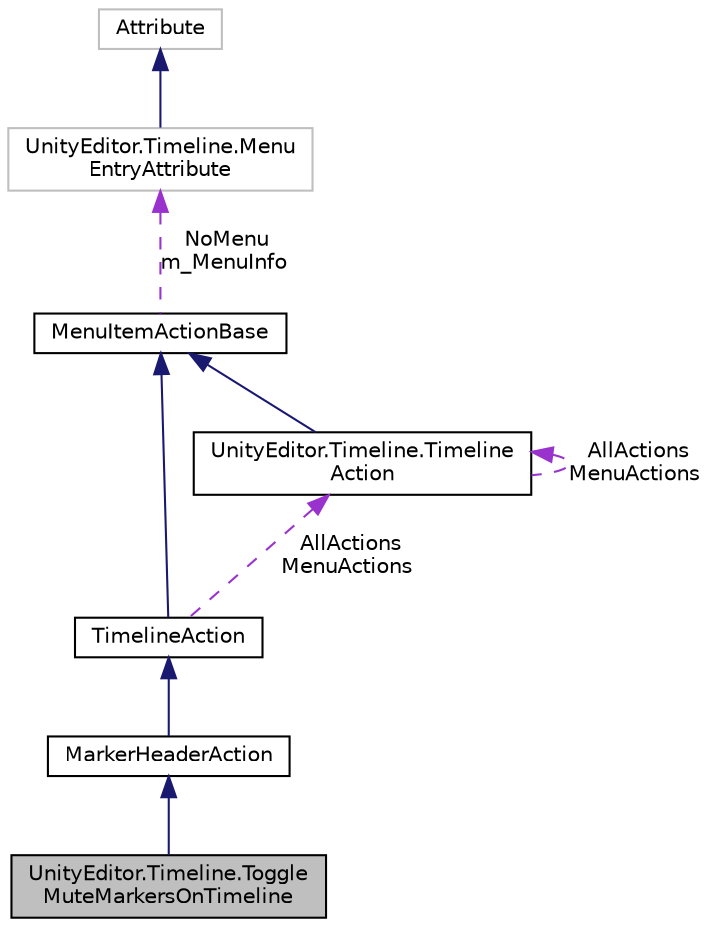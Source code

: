 digraph "UnityEditor.Timeline.ToggleMuteMarkersOnTimeline"
{
 // LATEX_PDF_SIZE
  edge [fontname="Helvetica",fontsize="10",labelfontname="Helvetica",labelfontsize="10"];
  node [fontname="Helvetica",fontsize="10",shape=record];
  Node1 [label="UnityEditor.Timeline.Toggle\lMuteMarkersOnTimeline",height=0.2,width=0.4,color="black", fillcolor="grey75", style="filled", fontcolor="black",tooltip=" "];
  Node2 -> Node1 [dir="back",color="midnightblue",fontsize="10",style="solid",fontname="Helvetica"];
  Node2 [label="MarkerHeaderAction",height=0.2,width=0.4,color="black", fillcolor="white", style="filled",URL="$class_unity_editor_1_1_timeline_1_1_marker_header_action.html",tooltip=" "];
  Node3 -> Node2 [dir="back",color="midnightblue",fontsize="10",style="solid",fontname="Helvetica"];
  Node3 [label="TimelineAction",height=0.2,width=0.4,color="black", fillcolor="white", style="filled",URL="$class_unity_editor_1_1_timeline_1_1_timeline_action.html",tooltip=" "];
  Node4 -> Node3 [dir="back",color="midnightblue",fontsize="10",style="solid",fontname="Helvetica"];
  Node4 [label="MenuItemActionBase",height=0.2,width=0.4,color="black", fillcolor="white", style="filled",URL="$class_unity_editor_1_1_timeline_1_1_menu_item_action_base.html",tooltip=" "];
  Node5 -> Node4 [dir="back",color="darkorchid3",fontsize="10",style="dashed",label=" NoMenu\nm_MenuInfo" ,fontname="Helvetica"];
  Node5 [label="UnityEditor.Timeline.Menu\lEntryAttribute",height=0.2,width=0.4,color="grey75", fillcolor="white", style="filled",tooltip="Used to indicate path and priority of classes that are auto added to the menu"];
  Node6 -> Node5 [dir="back",color="midnightblue",fontsize="10",style="solid",fontname="Helvetica"];
  Node6 [label="Attribute",height=0.2,width=0.4,color="grey75", fillcolor="white", style="filled",tooltip=" "];
  Node7 -> Node3 [dir="back",color="darkorchid3",fontsize="10",style="dashed",label=" AllActions\nMenuActions" ,fontname="Helvetica"];
  Node7 [label="UnityEditor.Timeline.Timeline\lAction",height=0.2,width=0.4,color="black", fillcolor="white", style="filled",URL="$class_unity_editor_1_1_timeline_1_1_timeline_action.html",tooltip=" "];
  Node4 -> Node7 [dir="back",color="midnightblue",fontsize="10",style="solid",fontname="Helvetica"];
  Node7 -> Node7 [dir="back",color="darkorchid3",fontsize="10",style="dashed",label=" AllActions\nMenuActions" ,fontname="Helvetica"];
}

